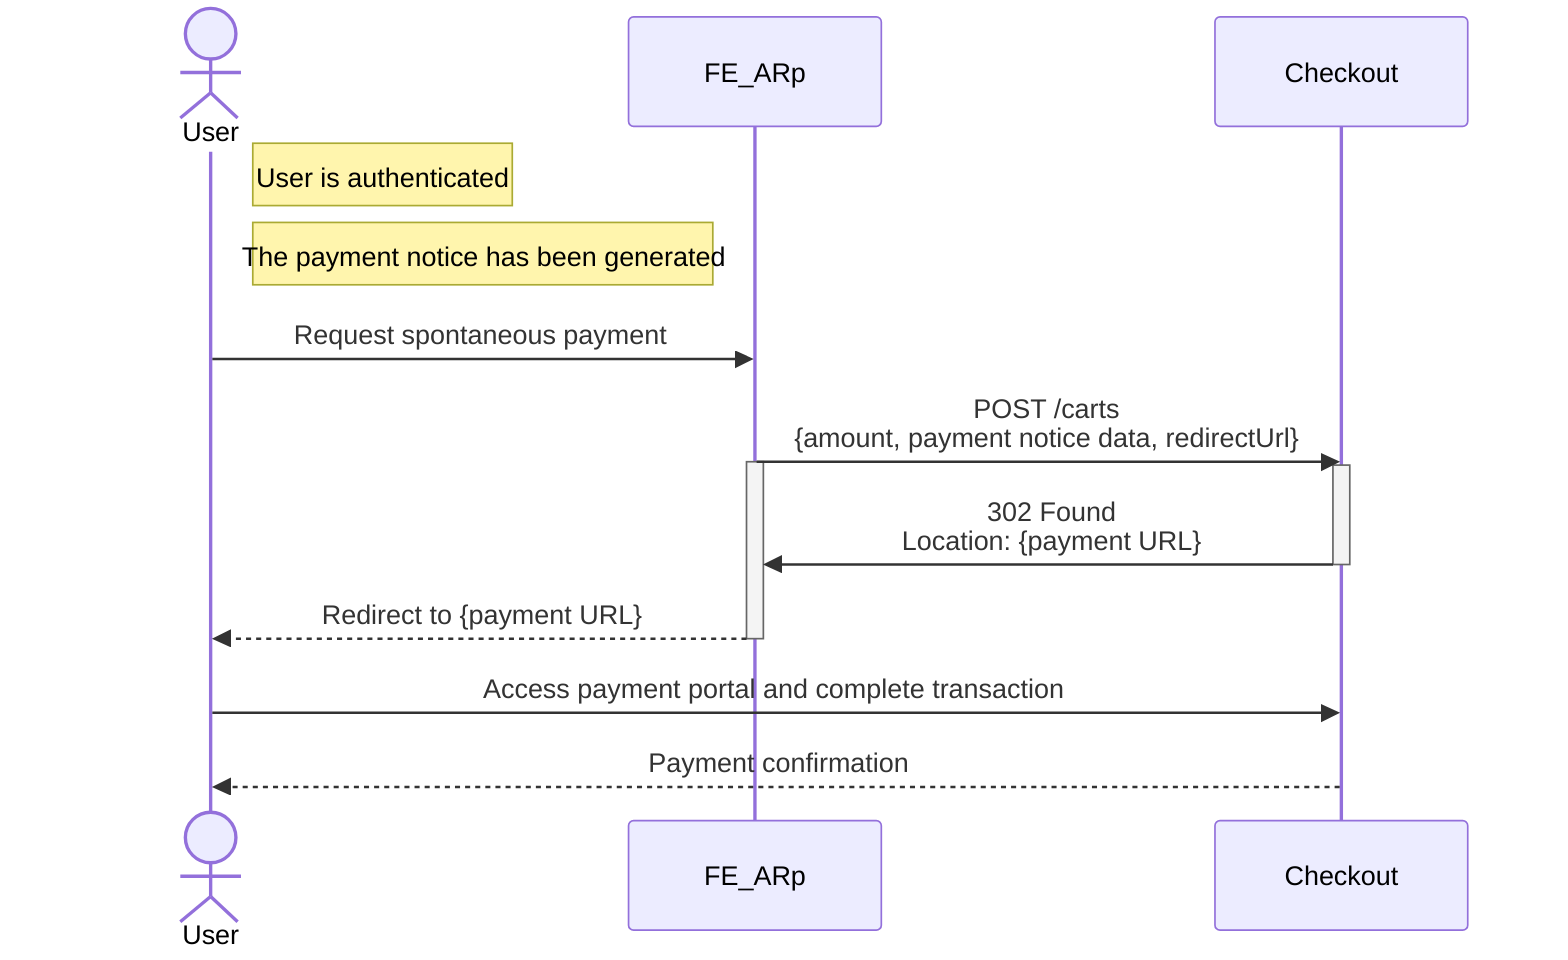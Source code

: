 sequenceDiagram
    actor User
    participant FE_ARp
    participant Checkout

    note right of User: User is authenticated
    note right of User: The payment notice has been generated

    User ->> FE_ARp : Request spontaneous payment
    FE_ARp ->> Checkout : POST /carts <br> {amount, payment notice data, redirectUrl}
    activate FE_ARp
    activate Checkout

    Checkout ->> FE_ARp : 302 Found <br> Location: {payment URL}
    deactivate Checkout

    FE_ARp -->> User : Redirect to {payment URL}
    deactivate FE_ARp

    User ->> Checkout : Access payment portal and complete transaction
    Checkout -->> User : Payment confirmation